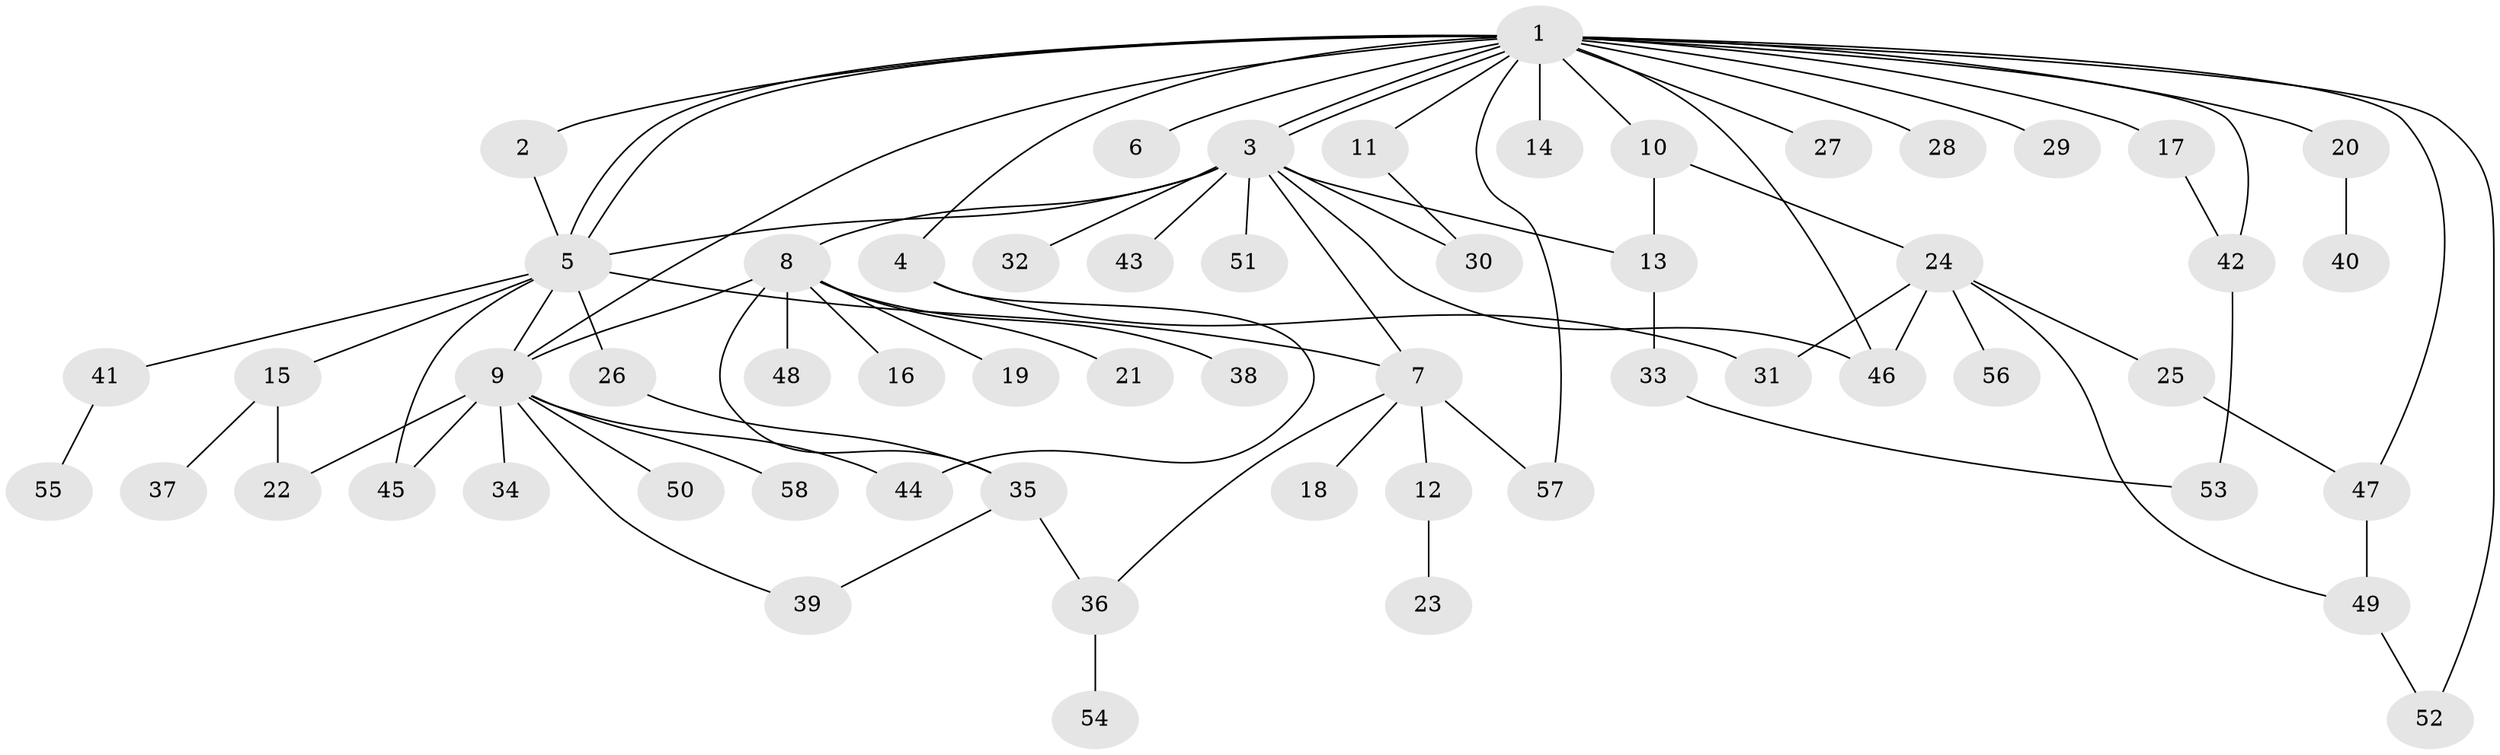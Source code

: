 // Generated by graph-tools (version 1.1) at 2025/14/03/09/25 04:14:34]
// undirected, 58 vertices, 81 edges
graph export_dot {
graph [start="1"]
  node [color=gray90,style=filled];
  1;
  2;
  3;
  4;
  5;
  6;
  7;
  8;
  9;
  10;
  11;
  12;
  13;
  14;
  15;
  16;
  17;
  18;
  19;
  20;
  21;
  22;
  23;
  24;
  25;
  26;
  27;
  28;
  29;
  30;
  31;
  32;
  33;
  34;
  35;
  36;
  37;
  38;
  39;
  40;
  41;
  42;
  43;
  44;
  45;
  46;
  47;
  48;
  49;
  50;
  51;
  52;
  53;
  54;
  55;
  56;
  57;
  58;
  1 -- 2;
  1 -- 3;
  1 -- 3;
  1 -- 4;
  1 -- 5;
  1 -- 5;
  1 -- 6;
  1 -- 9;
  1 -- 10;
  1 -- 11;
  1 -- 14;
  1 -- 17;
  1 -- 20;
  1 -- 27;
  1 -- 28;
  1 -- 29;
  1 -- 42;
  1 -- 46;
  1 -- 47;
  1 -- 52;
  1 -- 57;
  2 -- 5;
  3 -- 5;
  3 -- 7;
  3 -- 8;
  3 -- 13;
  3 -- 30;
  3 -- 32;
  3 -- 43;
  3 -- 46;
  3 -- 51;
  4 -- 31;
  4 -- 44;
  5 -- 7;
  5 -- 9;
  5 -- 15;
  5 -- 26;
  5 -- 41;
  5 -- 45;
  7 -- 12;
  7 -- 18;
  7 -- 36;
  7 -- 57;
  8 -- 9;
  8 -- 16;
  8 -- 19;
  8 -- 21;
  8 -- 35;
  8 -- 38;
  8 -- 48;
  9 -- 22;
  9 -- 34;
  9 -- 39;
  9 -- 44;
  9 -- 45;
  9 -- 50;
  9 -- 58;
  10 -- 13;
  10 -- 24;
  11 -- 30;
  12 -- 23;
  13 -- 33;
  15 -- 22;
  15 -- 37;
  17 -- 42;
  20 -- 40;
  24 -- 25;
  24 -- 31;
  24 -- 46;
  24 -- 49;
  24 -- 56;
  25 -- 47;
  26 -- 35;
  33 -- 53;
  35 -- 36;
  35 -- 39;
  36 -- 54;
  41 -- 55;
  42 -- 53;
  47 -- 49;
  49 -- 52;
}

